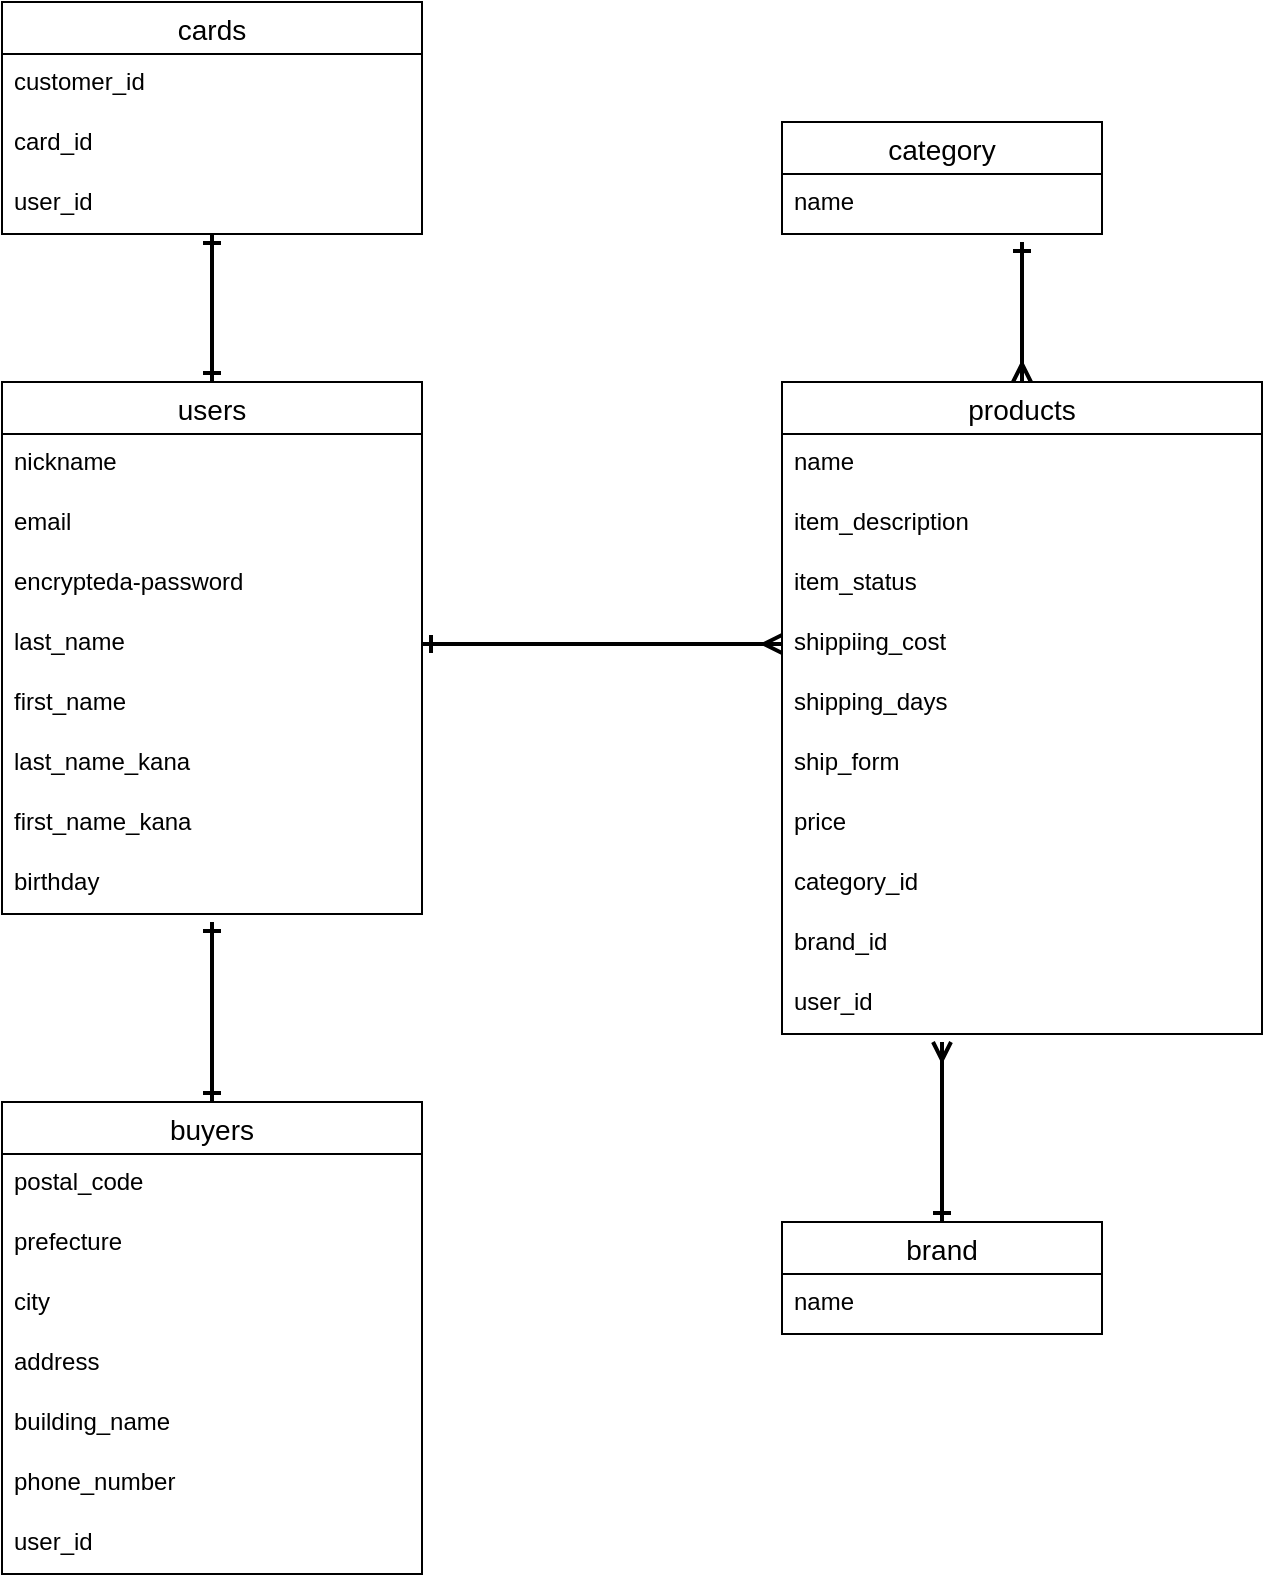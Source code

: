 <mxfile>
    <diagram id="DmA40YJxC05nLN3D5bMr" name="ページ1">
        <mxGraphModel dx="728" dy="1849" grid="1" gridSize="10" guides="1" tooltips="1" connect="1" arrows="1" fold="1" page="1" pageScale="1" pageWidth="827" pageHeight="1169" math="0" shadow="0">
            <root>
                <mxCell id="EiHnQvB0a579a8t_grxo-0"/>
                <mxCell id="EiHnQvB0a579a8t_grxo-1" parent="EiHnQvB0a579a8t_grxo-0"/>
                <mxCell id="Ide5UzydWu4Fn5SfwmG4-38" style="edgeStyle=orthogonalEdgeStyle;rounded=0;orthogonalLoop=1;jettySize=auto;html=1;exitX=0.5;exitY=0;exitDx=0;exitDy=0;entryX=0.5;entryY=1;entryDx=0;entryDy=0;startArrow=ERone;startFill=0;endArrow=ERone;endFill=0;strokeWidth=2;" edge="1" parent="EiHnQvB0a579a8t_grxo-1" source="Ide5UzydWu4Fn5SfwmG4-0" target="Ide5UzydWu4Fn5SfwmG4-32">
                    <mxGeometry relative="1" as="geometry"/>
                </mxCell>
                <mxCell id="Ide5UzydWu4Fn5SfwmG4-0" value="users" style="swimlane;fontStyle=0;childLayout=stackLayout;horizontal=1;startSize=26;horizontalStack=0;resizeParent=1;resizeParentMax=0;resizeLast=0;collapsible=1;marginBottom=0;align=center;fontSize=14;" parent="EiHnQvB0a579a8t_grxo-1" vertex="1">
                    <mxGeometry x="40" y="40" width="210" height="266" as="geometry"/>
                </mxCell>
                <mxCell id="Ide5UzydWu4Fn5SfwmG4-1" value="nickname" style="text;strokeColor=none;fillColor=none;spacingLeft=4;spacingRight=4;overflow=hidden;rotatable=0;points=[[0,0.5],[1,0.5]];portConstraint=eastwest;fontSize=12;" parent="Ide5UzydWu4Fn5SfwmG4-0" vertex="1">
                    <mxGeometry y="26" width="210" height="30" as="geometry"/>
                </mxCell>
                <mxCell id="Ide5UzydWu4Fn5SfwmG4-2" value="email" style="text;strokeColor=none;fillColor=none;spacingLeft=4;spacingRight=4;overflow=hidden;rotatable=0;points=[[0,0.5],[1,0.5]];portConstraint=eastwest;fontSize=12;" parent="Ide5UzydWu4Fn5SfwmG4-0" vertex="1">
                    <mxGeometry y="56" width="210" height="30" as="geometry"/>
                </mxCell>
                <mxCell id="Ide5UzydWu4Fn5SfwmG4-7" value="encrypteda-password" style="text;strokeColor=none;fillColor=none;spacingLeft=4;spacingRight=4;overflow=hidden;rotatable=0;points=[[0,0.5],[1,0.5]];portConstraint=eastwest;fontSize=12;" parent="Ide5UzydWu4Fn5SfwmG4-0" vertex="1">
                    <mxGeometry y="86" width="210" height="30" as="geometry"/>
                </mxCell>
                <mxCell id="Ide5UzydWu4Fn5SfwmG4-8" value="last_name" style="text;strokeColor=none;fillColor=none;spacingLeft=4;spacingRight=4;overflow=hidden;rotatable=0;points=[[0,0.5],[1,0.5]];portConstraint=eastwest;fontSize=12;" parent="Ide5UzydWu4Fn5SfwmG4-0" vertex="1">
                    <mxGeometry y="116" width="210" height="30" as="geometry"/>
                </mxCell>
                <mxCell id="Ide5UzydWu4Fn5SfwmG4-10" value="first_name" style="text;strokeColor=none;fillColor=none;spacingLeft=4;spacingRight=4;overflow=hidden;rotatable=0;points=[[0,0.5],[1,0.5]];portConstraint=eastwest;fontSize=12;" parent="Ide5UzydWu4Fn5SfwmG4-0" vertex="1">
                    <mxGeometry y="146" width="210" height="30" as="geometry"/>
                </mxCell>
                <mxCell id="Ide5UzydWu4Fn5SfwmG4-9" value="last_name_kana" style="text;strokeColor=none;fillColor=none;spacingLeft=4;spacingRight=4;overflow=hidden;rotatable=0;points=[[0,0.5],[1,0.5]];portConstraint=eastwest;fontSize=12;" parent="Ide5UzydWu4Fn5SfwmG4-0" vertex="1">
                    <mxGeometry y="176" width="210" height="30" as="geometry"/>
                </mxCell>
                <mxCell id="Ide5UzydWu4Fn5SfwmG4-11" value="first_name_kana" style="text;strokeColor=none;fillColor=none;spacingLeft=4;spacingRight=4;overflow=hidden;rotatable=0;points=[[0,0.5],[1,0.5]];portConstraint=eastwest;fontSize=12;" parent="Ide5UzydWu4Fn5SfwmG4-0" vertex="1">
                    <mxGeometry y="206" width="210" height="30" as="geometry"/>
                </mxCell>
                <mxCell id="Ide5UzydWu4Fn5SfwmG4-3" value="birthday" style="text;strokeColor=none;fillColor=none;spacingLeft=4;spacingRight=4;overflow=hidden;rotatable=0;points=[[0,0.5],[1,0.5]];portConstraint=eastwest;fontSize=12;" parent="Ide5UzydWu4Fn5SfwmG4-0" vertex="1">
                    <mxGeometry y="236" width="210" height="30" as="geometry"/>
                </mxCell>
                <mxCell id="Ide5UzydWu4Fn5SfwmG4-43" style="edgeStyle=orthogonalEdgeStyle;rounded=0;orthogonalLoop=1;jettySize=auto;html=1;exitX=0.5;exitY=0;exitDx=0;exitDy=0;startArrow=ERmany;startFill=0;endArrow=ERone;endFill=0;strokeWidth=2;" edge="1" parent="EiHnQvB0a579a8t_grxo-1" source="Ide5UzydWu4Fn5SfwmG4-12">
                    <mxGeometry relative="1" as="geometry">
                        <mxPoint x="550" y="-30" as="targetPoint"/>
                    </mxGeometry>
                </mxCell>
                <mxCell id="Ide5UzydWu4Fn5SfwmG4-12" value="products" style="swimlane;fontStyle=0;childLayout=stackLayout;horizontal=1;startSize=26;horizontalStack=0;resizeParent=1;resizeParentMax=0;resizeLast=0;collapsible=1;marginBottom=0;align=center;fontSize=14;html=0;" parent="EiHnQvB0a579a8t_grxo-1" vertex="1">
                    <mxGeometry x="430" y="40" width="240" height="326" as="geometry"/>
                </mxCell>
                <mxCell id="Ide5UzydWu4Fn5SfwmG4-13" value="name" style="text;strokeColor=none;fillColor=none;spacingLeft=4;spacingRight=4;overflow=hidden;rotatable=0;points=[[0,0.5],[1,0.5]];portConstraint=eastwest;fontSize=12;" parent="Ide5UzydWu4Fn5SfwmG4-12" vertex="1">
                    <mxGeometry y="26" width="240" height="30" as="geometry"/>
                </mxCell>
                <mxCell id="Ide5UzydWu4Fn5SfwmG4-14" value="item_description" style="text;strokeColor=none;fillColor=none;spacingLeft=4;spacingRight=4;overflow=hidden;rotatable=0;points=[[0,0.5],[1,0.5]];portConstraint=eastwest;fontSize=12;" parent="Ide5UzydWu4Fn5SfwmG4-12" vertex="1">
                    <mxGeometry y="56" width="240" height="30" as="geometry"/>
                </mxCell>
                <mxCell id="Ide5UzydWu4Fn5SfwmG4-16" value="item_status" style="text;strokeColor=none;fillColor=none;spacingLeft=4;spacingRight=4;overflow=hidden;rotatable=0;points=[[0,0.5],[1,0.5]];portConstraint=eastwest;fontSize=12;" parent="Ide5UzydWu4Fn5SfwmG4-12" vertex="1">
                    <mxGeometry y="86" width="240" height="30" as="geometry"/>
                </mxCell>
                <mxCell id="Ide5UzydWu4Fn5SfwmG4-17" value="shippiing_cost" style="text;strokeColor=none;fillColor=none;spacingLeft=4;spacingRight=4;overflow=hidden;rotatable=0;points=[[0,0.5],[1,0.5]];portConstraint=eastwest;fontSize=12;" parent="Ide5UzydWu4Fn5SfwmG4-12" vertex="1">
                    <mxGeometry y="116" width="240" height="30" as="geometry"/>
                </mxCell>
                <mxCell id="Ide5UzydWu4Fn5SfwmG4-4" value="shipping_days" style="text;strokeColor=none;fillColor=none;spacingLeft=4;spacingRight=4;overflow=hidden;rotatable=0;points=[[0,0.5],[1,0.5]];portConstraint=eastwest;fontSize=12;" vertex="1" parent="Ide5UzydWu4Fn5SfwmG4-12">
                    <mxGeometry y="146" width="240" height="30" as="geometry"/>
                </mxCell>
                <mxCell id="Ide5UzydWu4Fn5SfwmG4-5" value="ship_form" style="text;strokeColor=none;fillColor=none;spacingLeft=4;spacingRight=4;overflow=hidden;rotatable=0;points=[[0,0.5],[1,0.5]];portConstraint=eastwest;fontSize=12;" vertex="1" parent="Ide5UzydWu4Fn5SfwmG4-12">
                    <mxGeometry y="176" width="240" height="30" as="geometry"/>
                </mxCell>
                <mxCell id="Ide5UzydWu4Fn5SfwmG4-6" value="price" style="text;strokeColor=none;fillColor=none;spacingLeft=4;spacingRight=4;overflow=hidden;rotatable=0;points=[[0,0.5],[1,0.5]];portConstraint=eastwest;fontSize=12;" vertex="1" parent="Ide5UzydWu4Fn5SfwmG4-12">
                    <mxGeometry y="206" width="240" height="30" as="geometry"/>
                </mxCell>
                <mxCell id="Ide5UzydWu4Fn5SfwmG4-18" value="category_id" style="text;strokeColor=none;fillColor=none;spacingLeft=4;spacingRight=4;overflow=hidden;rotatable=0;points=[[0,0.5],[1,0.5]];portConstraint=eastwest;fontSize=12;" vertex="1" parent="Ide5UzydWu4Fn5SfwmG4-12">
                    <mxGeometry y="236" width="240" height="30" as="geometry"/>
                </mxCell>
                <mxCell id="Ide5UzydWu4Fn5SfwmG4-19" value="brand_id" style="text;strokeColor=none;fillColor=none;spacingLeft=4;spacingRight=4;overflow=hidden;rotatable=0;points=[[0,0.5],[1,0.5]];portConstraint=eastwest;fontSize=12;" vertex="1" parent="Ide5UzydWu4Fn5SfwmG4-12">
                    <mxGeometry y="266" width="240" height="30" as="geometry"/>
                </mxCell>
                <mxCell id="Ide5UzydWu4Fn5SfwmG4-15" value="user_id" style="text;strokeColor=none;fillColor=none;spacingLeft=4;spacingRight=4;overflow=hidden;rotatable=0;points=[[0,0.5],[1,0.5]];portConstraint=eastwest;fontSize=12;" parent="Ide5UzydWu4Fn5SfwmG4-12" vertex="1">
                    <mxGeometry y="296" width="240" height="30" as="geometry"/>
                </mxCell>
                <mxCell id="Ide5UzydWu4Fn5SfwmG4-21" style="edgeStyle=orthogonalEdgeStyle;rounded=0;orthogonalLoop=1;jettySize=auto;html=1;exitX=1;exitY=0.5;exitDx=0;exitDy=0;entryX=0;entryY=0.5;entryDx=0;entryDy=0;startArrow=ERone;startFill=0;strokeColor=none;" edge="1" parent="EiHnQvB0a579a8t_grxo-1" source="Ide5UzydWu4Fn5SfwmG4-8" target="Ide5UzydWu4Fn5SfwmG4-17">
                    <mxGeometry relative="1" as="geometry"/>
                </mxCell>
                <mxCell id="Ide5UzydWu4Fn5SfwmG4-22" style="edgeStyle=orthogonalEdgeStyle;rounded=0;orthogonalLoop=1;jettySize=auto;html=1;exitX=1;exitY=0.5;exitDx=0;exitDy=0;startArrow=ERone;startFill=0;endArrow=ERmany;endFill=0;strokeWidth=2;" edge="1" parent="EiHnQvB0a579a8t_grxo-1" source="Ide5UzydWu4Fn5SfwmG4-8">
                    <mxGeometry relative="1" as="geometry">
                        <mxPoint x="430" y="171" as="targetPoint"/>
                    </mxGeometry>
                </mxCell>
                <mxCell id="Ide5UzydWu4Fn5SfwmG4-31" style="edgeStyle=orthogonalEdgeStyle;rounded=0;orthogonalLoop=1;jettySize=auto;html=1;exitX=0.5;exitY=0;exitDx=0;exitDy=0;startArrow=ERone;startFill=0;endArrow=ERone;endFill=0;strokeWidth=2;" edge="1" parent="EiHnQvB0a579a8t_grxo-1" source="Ide5UzydWu4Fn5SfwmG4-23">
                    <mxGeometry relative="1" as="geometry">
                        <mxPoint x="145" y="310" as="targetPoint"/>
                    </mxGeometry>
                </mxCell>
                <mxCell id="Ide5UzydWu4Fn5SfwmG4-23" value="buyers" style="swimlane;fontStyle=0;childLayout=stackLayout;horizontal=1;startSize=26;horizontalStack=0;resizeParent=1;resizeParentMax=0;resizeLast=0;collapsible=1;marginBottom=0;align=center;fontSize=14;html=0;" vertex="1" parent="EiHnQvB0a579a8t_grxo-1">
                    <mxGeometry x="40" y="400" width="210" height="236" as="geometry"/>
                </mxCell>
                <mxCell id="Ide5UzydWu4Fn5SfwmG4-24" value="postal_code" style="text;strokeColor=none;fillColor=none;spacingLeft=4;spacingRight=4;overflow=hidden;rotatable=0;points=[[0,0.5],[1,0.5]];portConstraint=eastwest;fontSize=12;" vertex="1" parent="Ide5UzydWu4Fn5SfwmG4-23">
                    <mxGeometry y="26" width="210" height="30" as="geometry"/>
                </mxCell>
                <mxCell id="Ide5UzydWu4Fn5SfwmG4-25" value="prefecture" style="text;strokeColor=none;fillColor=none;spacingLeft=4;spacingRight=4;overflow=hidden;rotatable=0;points=[[0,0.5],[1,0.5]];portConstraint=eastwest;fontSize=12;" vertex="1" parent="Ide5UzydWu4Fn5SfwmG4-23">
                    <mxGeometry y="56" width="210" height="30" as="geometry"/>
                </mxCell>
                <mxCell id="Ide5UzydWu4Fn5SfwmG4-27" value="city" style="text;strokeColor=none;fillColor=none;spacingLeft=4;spacingRight=4;overflow=hidden;rotatable=0;points=[[0,0.5],[1,0.5]];portConstraint=eastwest;fontSize=12;" vertex="1" parent="Ide5UzydWu4Fn5SfwmG4-23">
                    <mxGeometry y="86" width="210" height="30" as="geometry"/>
                </mxCell>
                <mxCell id="Ide5UzydWu4Fn5SfwmG4-28" value="address" style="text;strokeColor=none;fillColor=none;spacingLeft=4;spacingRight=4;overflow=hidden;rotatable=0;points=[[0,0.5],[1,0.5]];portConstraint=eastwest;fontSize=12;" vertex="1" parent="Ide5UzydWu4Fn5SfwmG4-23">
                    <mxGeometry y="116" width="210" height="30" as="geometry"/>
                </mxCell>
                <mxCell id="Ide5UzydWu4Fn5SfwmG4-29" value="building_name" style="text;strokeColor=none;fillColor=none;spacingLeft=4;spacingRight=4;overflow=hidden;rotatable=0;points=[[0,0.5],[1,0.5]];portConstraint=eastwest;fontSize=12;" vertex="1" parent="Ide5UzydWu4Fn5SfwmG4-23">
                    <mxGeometry y="146" width="210" height="30" as="geometry"/>
                </mxCell>
                <mxCell id="Ide5UzydWu4Fn5SfwmG4-30" value="phone_number" style="text;strokeColor=none;fillColor=none;spacingLeft=4;spacingRight=4;overflow=hidden;rotatable=0;points=[[0,0.5],[1,0.5]];portConstraint=eastwest;fontSize=12;" vertex="1" parent="Ide5UzydWu4Fn5SfwmG4-23">
                    <mxGeometry y="176" width="210" height="30" as="geometry"/>
                </mxCell>
                <mxCell id="Ide5UzydWu4Fn5SfwmG4-26" value="user_id" style="text;strokeColor=none;fillColor=none;spacingLeft=4;spacingRight=4;overflow=hidden;rotatable=0;points=[[0,0.5],[1,0.5]];portConstraint=eastwest;fontSize=12;" vertex="1" parent="Ide5UzydWu4Fn5SfwmG4-23">
                    <mxGeometry y="206" width="210" height="30" as="geometry"/>
                </mxCell>
                <mxCell id="Ide5UzydWu4Fn5SfwmG4-32" value="cards" style="swimlane;fontStyle=0;childLayout=stackLayout;horizontal=1;startSize=26;horizontalStack=0;resizeParent=1;resizeParentMax=0;resizeLast=0;collapsible=1;marginBottom=0;align=center;fontSize=14;html=0;" vertex="1" parent="EiHnQvB0a579a8t_grxo-1">
                    <mxGeometry x="40" y="-150" width="210" height="116" as="geometry"/>
                </mxCell>
                <mxCell id="Ide5UzydWu4Fn5SfwmG4-33" value="customer_id" style="text;strokeColor=none;fillColor=none;spacingLeft=4;spacingRight=4;overflow=hidden;rotatable=0;points=[[0,0.5],[1,0.5]];portConstraint=eastwest;fontSize=12;" vertex="1" parent="Ide5UzydWu4Fn5SfwmG4-32">
                    <mxGeometry y="26" width="210" height="30" as="geometry"/>
                </mxCell>
                <mxCell id="Ide5UzydWu4Fn5SfwmG4-36" value="card_id" style="text;strokeColor=none;fillColor=none;spacingLeft=4;spacingRight=4;overflow=hidden;rotatable=0;points=[[0,0.5],[1,0.5]];portConstraint=eastwest;fontSize=12;" vertex="1" parent="Ide5UzydWu4Fn5SfwmG4-32">
                    <mxGeometry y="56" width="210" height="30" as="geometry"/>
                </mxCell>
                <mxCell id="Ide5UzydWu4Fn5SfwmG4-34" value="user_id" style="text;strokeColor=none;fillColor=none;spacingLeft=4;spacingRight=4;overflow=hidden;rotatable=0;points=[[0,0.5],[1,0.5]];portConstraint=eastwest;fontSize=12;" vertex="1" parent="Ide5UzydWu4Fn5SfwmG4-32">
                    <mxGeometry y="86" width="210" height="30" as="geometry"/>
                </mxCell>
                <mxCell id="Ide5UzydWu4Fn5SfwmG4-39" value="category" style="swimlane;fontStyle=0;childLayout=stackLayout;horizontal=1;startSize=26;horizontalStack=0;resizeParent=1;resizeParentMax=0;resizeLast=0;collapsible=1;marginBottom=0;align=center;fontSize=14;html=0;" vertex="1" parent="EiHnQvB0a579a8t_grxo-1">
                    <mxGeometry x="430" y="-90" width="160" height="56" as="geometry"/>
                </mxCell>
                <mxCell id="Ide5UzydWu4Fn5SfwmG4-40" value="name" style="text;strokeColor=none;fillColor=none;spacingLeft=4;spacingRight=4;overflow=hidden;rotatable=0;points=[[0,0.5],[1,0.5]];portConstraint=eastwest;fontSize=12;" vertex="1" parent="Ide5UzydWu4Fn5SfwmG4-39">
                    <mxGeometry y="26" width="160" height="30" as="geometry"/>
                </mxCell>
                <mxCell id="Ide5UzydWu4Fn5SfwmG4-48" style="edgeStyle=orthogonalEdgeStyle;rounded=0;orthogonalLoop=1;jettySize=auto;html=1;exitX=0.5;exitY=0;exitDx=0;exitDy=0;startArrow=ERone;startFill=0;endArrow=ERmany;endFill=0;strokeWidth=2;" edge="1" parent="EiHnQvB0a579a8t_grxo-1" source="Ide5UzydWu4Fn5SfwmG4-44">
                    <mxGeometry relative="1" as="geometry">
                        <mxPoint x="510" y="370" as="targetPoint"/>
                    </mxGeometry>
                </mxCell>
                <mxCell id="Ide5UzydWu4Fn5SfwmG4-44" value="brand" style="swimlane;fontStyle=0;childLayout=stackLayout;horizontal=1;startSize=26;horizontalStack=0;resizeParent=1;resizeParentMax=0;resizeLast=0;collapsible=1;marginBottom=0;align=center;fontSize=14;html=0;" vertex="1" parent="EiHnQvB0a579a8t_grxo-1">
                    <mxGeometry x="430" y="460" width="160" height="56" as="geometry"/>
                </mxCell>
                <mxCell id="Ide5UzydWu4Fn5SfwmG4-45" value="name" style="text;strokeColor=none;fillColor=none;spacingLeft=4;spacingRight=4;overflow=hidden;rotatable=0;points=[[0,0.5],[1,0.5]];portConstraint=eastwest;fontSize=12;" vertex="1" parent="Ide5UzydWu4Fn5SfwmG4-44">
                    <mxGeometry y="26" width="160" height="30" as="geometry"/>
                </mxCell>
            </root>
        </mxGraphModel>
    </diagram>
</mxfile>